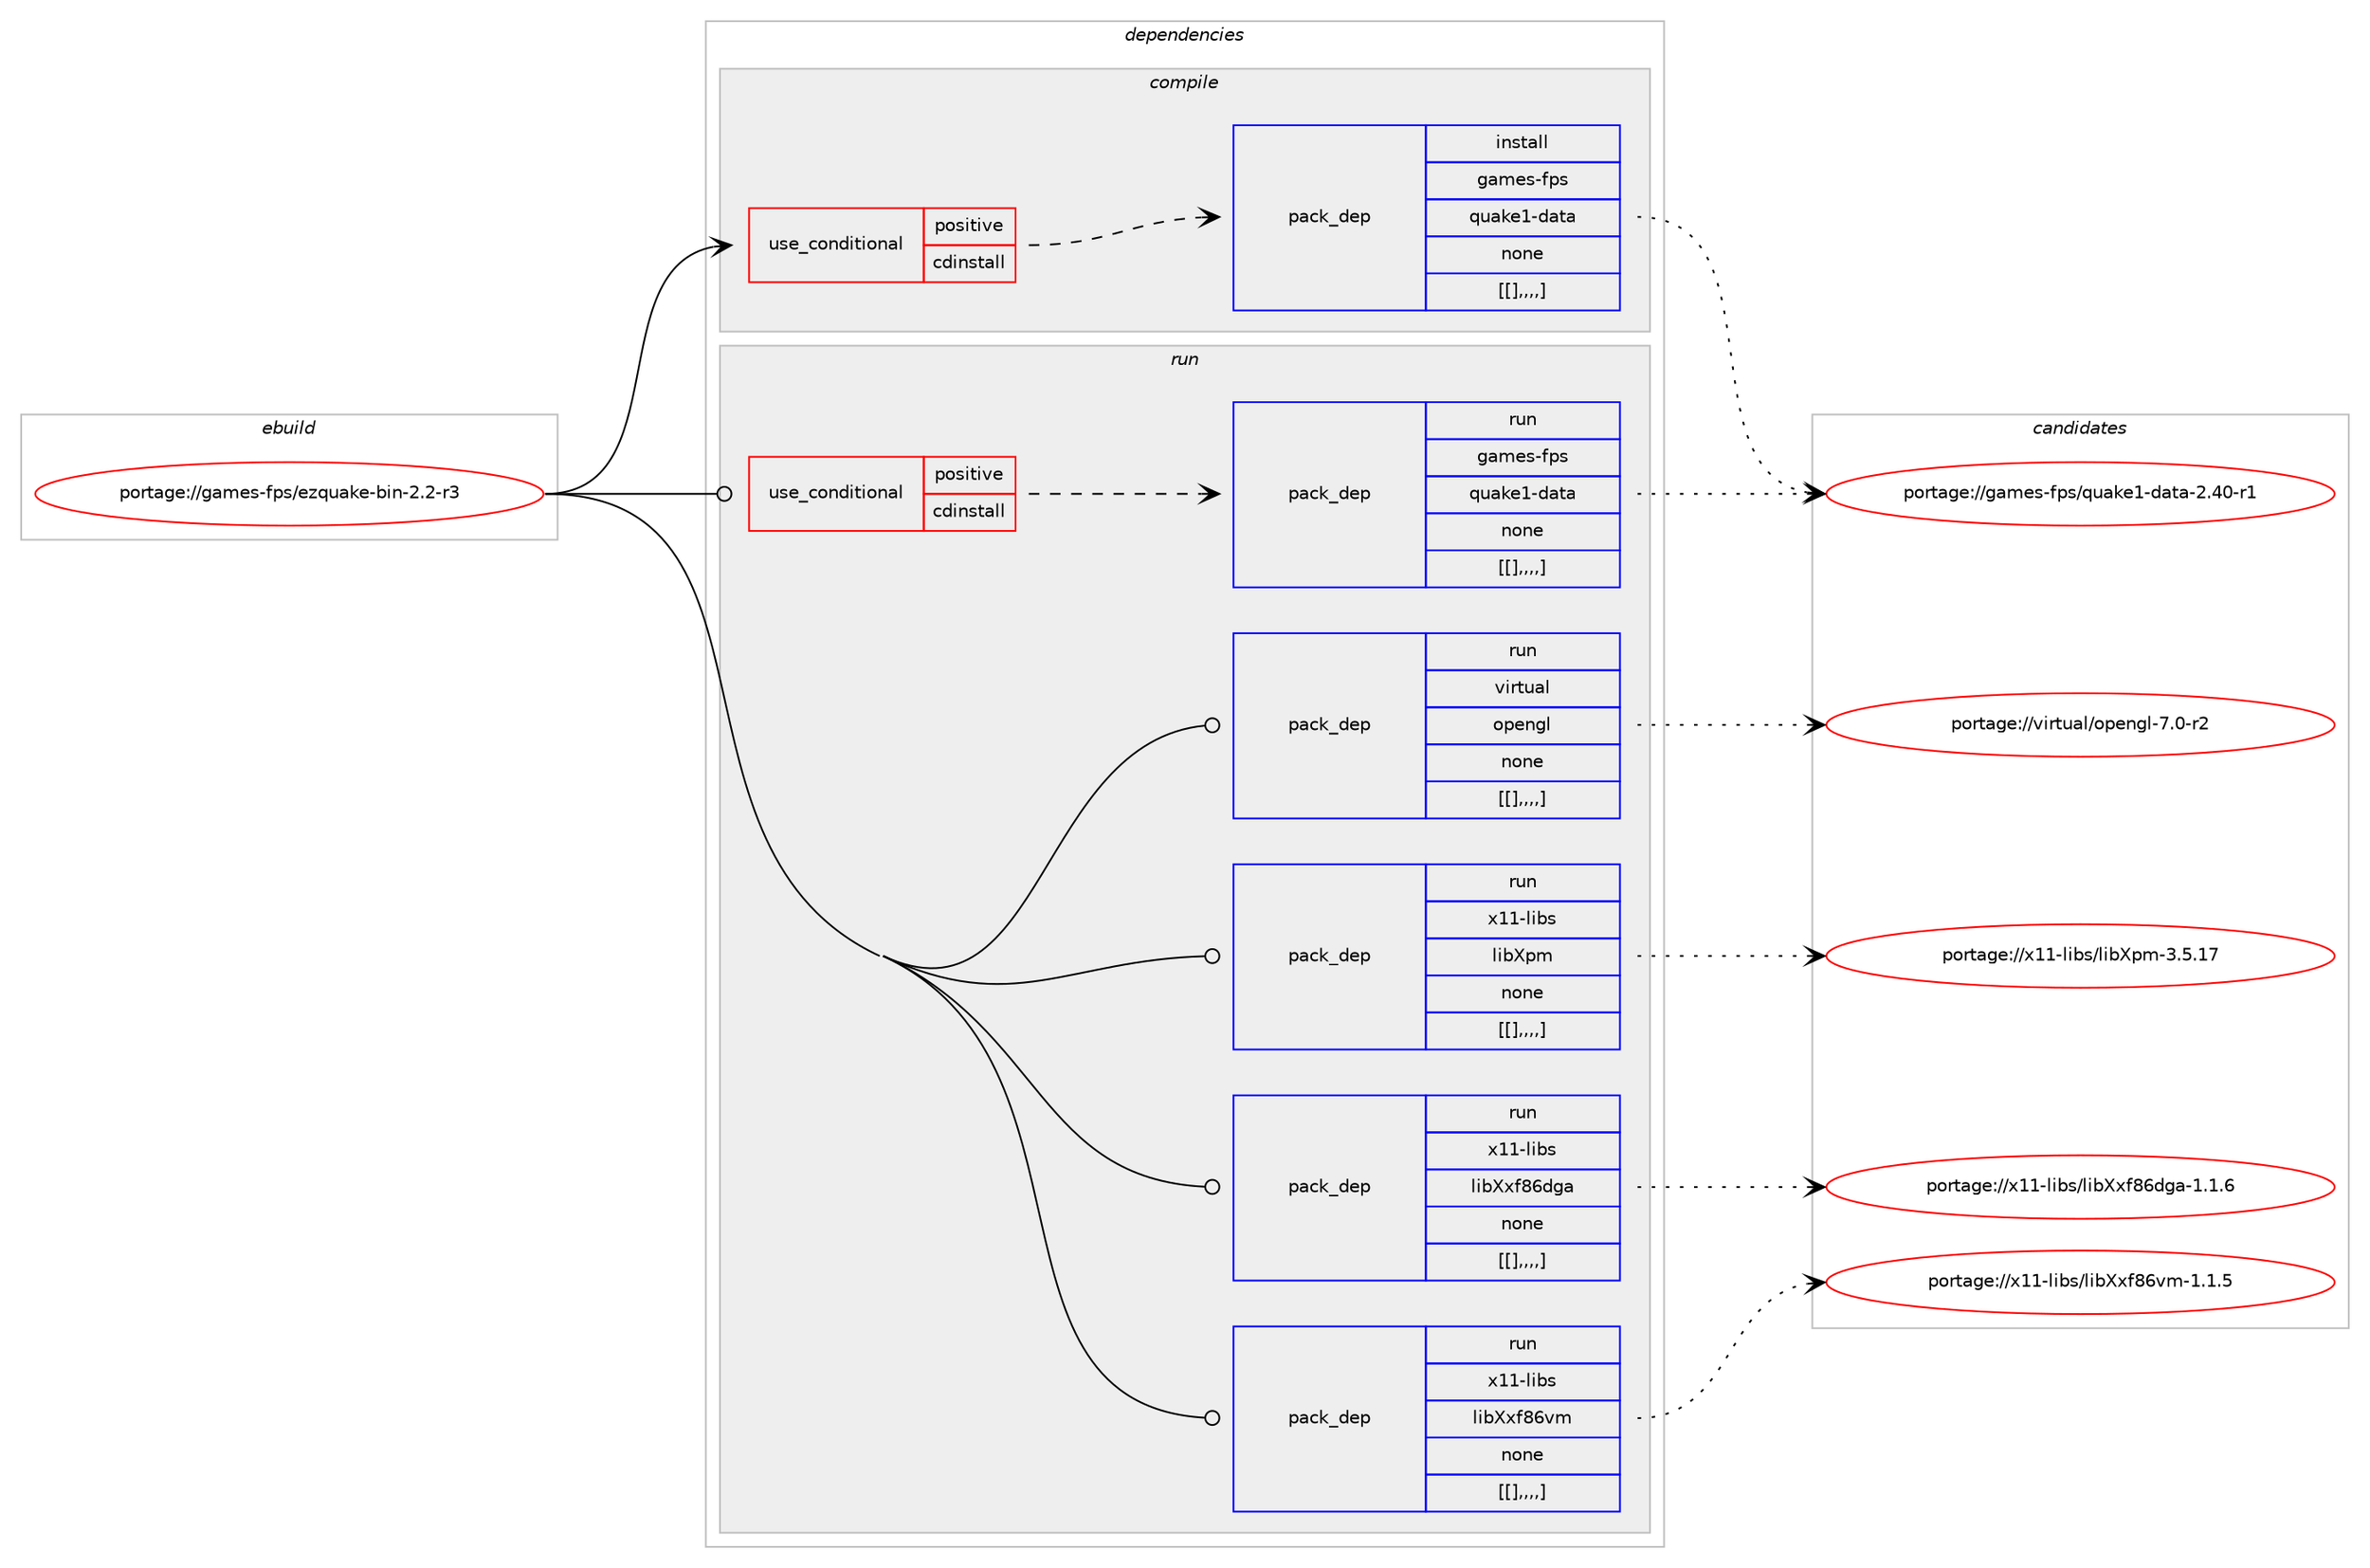 digraph prolog {

# *************
# Graph options
# *************

newrank=true;
concentrate=true;
compound=true;
graph [rankdir=LR,fontname=Helvetica,fontsize=10,ranksep=1.5];#, ranksep=2.5, nodesep=0.2];
edge  [arrowhead=vee];
node  [fontname=Helvetica,fontsize=10];

# **********
# The ebuild
# **********

subgraph cluster_leftcol {
color=gray;
label=<<i>ebuild</i>>;
id [label="portage://games-fps/ezquake-bin-2.2-r3", color=red, width=4, href="../games-fps/ezquake-bin-2.2-r3.svg"];
}

# ****************
# The dependencies
# ****************

subgraph cluster_midcol {
color=gray;
label=<<i>dependencies</i>>;
subgraph cluster_compile {
fillcolor="#eeeeee";
style=filled;
label=<<i>compile</i>>;
subgraph cond65721 {
dependency233571 [label=<<TABLE BORDER="0" CELLBORDER="1" CELLSPACING="0" CELLPADDING="4"><TR><TD ROWSPAN="3" CELLPADDING="10">use_conditional</TD></TR><TR><TD>positive</TD></TR><TR><TD>cdinstall</TD></TR></TABLE>>, shape=none, color=red];
subgraph pack166358 {
dependency233572 [label=<<TABLE BORDER="0" CELLBORDER="1" CELLSPACING="0" CELLPADDING="4" WIDTH="220"><TR><TD ROWSPAN="6" CELLPADDING="30">pack_dep</TD></TR><TR><TD WIDTH="110">install</TD></TR><TR><TD>games-fps</TD></TR><TR><TD>quake1-data</TD></TR><TR><TD>none</TD></TR><TR><TD>[[],,,,]</TD></TR></TABLE>>, shape=none, color=blue];
}
dependency233571:e -> dependency233572:w [weight=20,style="dashed",arrowhead="vee"];
}
id:e -> dependency233571:w [weight=20,style="solid",arrowhead="vee"];
}
subgraph cluster_compileandrun {
fillcolor="#eeeeee";
style=filled;
label=<<i>compile and run</i>>;
}
subgraph cluster_run {
fillcolor="#eeeeee";
style=filled;
label=<<i>run</i>>;
subgraph cond65722 {
dependency233573 [label=<<TABLE BORDER="0" CELLBORDER="1" CELLSPACING="0" CELLPADDING="4"><TR><TD ROWSPAN="3" CELLPADDING="10">use_conditional</TD></TR><TR><TD>positive</TD></TR><TR><TD>cdinstall</TD></TR></TABLE>>, shape=none, color=red];
subgraph pack166359 {
dependency233574 [label=<<TABLE BORDER="0" CELLBORDER="1" CELLSPACING="0" CELLPADDING="4" WIDTH="220"><TR><TD ROWSPAN="6" CELLPADDING="30">pack_dep</TD></TR><TR><TD WIDTH="110">run</TD></TR><TR><TD>games-fps</TD></TR><TR><TD>quake1-data</TD></TR><TR><TD>none</TD></TR><TR><TD>[[],,,,]</TD></TR></TABLE>>, shape=none, color=blue];
}
dependency233573:e -> dependency233574:w [weight=20,style="dashed",arrowhead="vee"];
}
id:e -> dependency233573:w [weight=20,style="solid",arrowhead="odot"];
subgraph pack166360 {
dependency233575 [label=<<TABLE BORDER="0" CELLBORDER="1" CELLSPACING="0" CELLPADDING="4" WIDTH="220"><TR><TD ROWSPAN="6" CELLPADDING="30">pack_dep</TD></TR><TR><TD WIDTH="110">run</TD></TR><TR><TD>virtual</TD></TR><TR><TD>opengl</TD></TR><TR><TD>none</TD></TR><TR><TD>[[],,,,]</TD></TR></TABLE>>, shape=none, color=blue];
}
id:e -> dependency233575:w [weight=20,style="solid",arrowhead="odot"];
subgraph pack166361 {
dependency233576 [label=<<TABLE BORDER="0" CELLBORDER="1" CELLSPACING="0" CELLPADDING="4" WIDTH="220"><TR><TD ROWSPAN="6" CELLPADDING="30">pack_dep</TD></TR><TR><TD WIDTH="110">run</TD></TR><TR><TD>x11-libs</TD></TR><TR><TD>libXpm</TD></TR><TR><TD>none</TD></TR><TR><TD>[[],,,,]</TD></TR></TABLE>>, shape=none, color=blue];
}
id:e -> dependency233576:w [weight=20,style="solid",arrowhead="odot"];
subgraph pack166362 {
dependency233577 [label=<<TABLE BORDER="0" CELLBORDER="1" CELLSPACING="0" CELLPADDING="4" WIDTH="220"><TR><TD ROWSPAN="6" CELLPADDING="30">pack_dep</TD></TR><TR><TD WIDTH="110">run</TD></TR><TR><TD>x11-libs</TD></TR><TR><TD>libXxf86dga</TD></TR><TR><TD>none</TD></TR><TR><TD>[[],,,,]</TD></TR></TABLE>>, shape=none, color=blue];
}
id:e -> dependency233577:w [weight=20,style="solid",arrowhead="odot"];
subgraph pack166363 {
dependency233578 [label=<<TABLE BORDER="0" CELLBORDER="1" CELLSPACING="0" CELLPADDING="4" WIDTH="220"><TR><TD ROWSPAN="6" CELLPADDING="30">pack_dep</TD></TR><TR><TD WIDTH="110">run</TD></TR><TR><TD>x11-libs</TD></TR><TR><TD>libXxf86vm</TD></TR><TR><TD>none</TD></TR><TR><TD>[[],,,,]</TD></TR></TABLE>>, shape=none, color=blue];
}
id:e -> dependency233578:w [weight=20,style="solid",arrowhead="odot"];
}
}

# **************
# The candidates
# **************

subgraph cluster_choices {
rank=same;
color=gray;
label=<<i>candidates</i>>;

subgraph choice166358 {
color=black;
nodesep=1;
choice103971091011154510211211547113117971071014945100971169745504652484511449 [label="portage://games-fps/quake1-data-2.40-r1", color=red, width=4,href="../games-fps/quake1-data-2.40-r1.svg"];
dependency233572:e -> choice103971091011154510211211547113117971071014945100971169745504652484511449:w [style=dotted,weight="100"];
}
subgraph choice166359 {
color=black;
nodesep=1;
choice103971091011154510211211547113117971071014945100971169745504652484511449 [label="portage://games-fps/quake1-data-2.40-r1", color=red, width=4,href="../games-fps/quake1-data-2.40-r1.svg"];
dependency233574:e -> choice103971091011154510211211547113117971071014945100971169745504652484511449:w [style=dotted,weight="100"];
}
subgraph choice166360 {
color=black;
nodesep=1;
choice1181051141161179710847111112101110103108455546484511450 [label="portage://virtual/opengl-7.0-r2", color=red, width=4,href="../virtual/opengl-7.0-r2.svg"];
dependency233575:e -> choice1181051141161179710847111112101110103108455546484511450:w [style=dotted,weight="100"];
}
subgraph choice166361 {
color=black;
nodesep=1;
choice1204949451081059811547108105988811210945514653464955 [label="portage://x11-libs/libXpm-3.5.17", color=red, width=4,href="../x11-libs/libXpm-3.5.17.svg"];
dependency233576:e -> choice1204949451081059811547108105988811210945514653464955:w [style=dotted,weight="100"];
}
subgraph choice166362 {
color=black;
nodesep=1;
choice12049494510810598115471081059888120102565410010397454946494654 [label="portage://x11-libs/libXxf86dga-1.1.6", color=red, width=4,href="../x11-libs/libXxf86dga-1.1.6.svg"];
dependency233577:e -> choice12049494510810598115471081059888120102565410010397454946494654:w [style=dotted,weight="100"];
}
subgraph choice166363 {
color=black;
nodesep=1;
choice120494945108105981154710810598881201025654118109454946494653 [label="portage://x11-libs/libXxf86vm-1.1.5", color=red, width=4,href="../x11-libs/libXxf86vm-1.1.5.svg"];
dependency233578:e -> choice120494945108105981154710810598881201025654118109454946494653:w [style=dotted,weight="100"];
}
}

}
